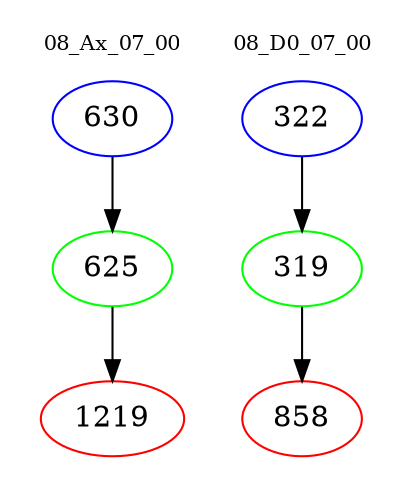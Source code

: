 digraph{
subgraph cluster_0 {
color = white
label = "08_Ax_07_00";
fontsize=10;
T0_630 [label="630", color="blue"]
T0_630 -> T0_625 [color="black"]
T0_625 [label="625", color="green"]
T0_625 -> T0_1219 [color="black"]
T0_1219 [label="1219", color="red"]
}
subgraph cluster_1 {
color = white
label = "08_D0_07_00";
fontsize=10;
T1_322 [label="322", color="blue"]
T1_322 -> T1_319 [color="black"]
T1_319 [label="319", color="green"]
T1_319 -> T1_858 [color="black"]
T1_858 [label="858", color="red"]
}
}
